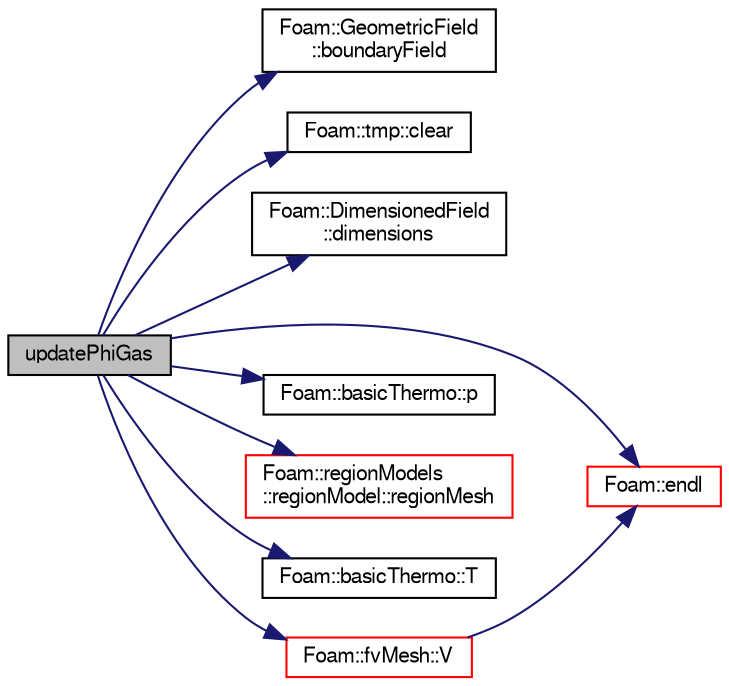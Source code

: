 digraph "updatePhiGas"
{
  bgcolor="transparent";
  edge [fontname="FreeSans",fontsize="10",labelfontname="FreeSans",labelfontsize="10"];
  node [fontname="FreeSans",fontsize="10",shape=record];
  rankdir="LR";
  Node445 [label="updatePhiGas",height=0.2,width=0.4,color="black", fillcolor="grey75", style="filled", fontcolor="black"];
  Node445 -> Node446 [color="midnightblue",fontsize="10",style="solid",fontname="FreeSans"];
  Node446 [label="Foam::GeometricField\l::boundaryField",height=0.2,width=0.4,color="black",URL="$a22434.html#a3c6c1a789b48ea0c5e8bff64f9c14f2d",tooltip="Return reference to GeometricBoundaryField. "];
  Node445 -> Node447 [color="midnightblue",fontsize="10",style="solid",fontname="FreeSans"];
  Node447 [label="Foam::tmp::clear",height=0.2,width=0.4,color="black",URL="$a25962.html#adf1d9633e64d0de6a36e0af17ccd8163",tooltip="If object pointer points to valid object: "];
  Node445 -> Node448 [color="midnightblue",fontsize="10",style="solid",fontname="FreeSans"];
  Node448 [label="Foam::DimensionedField\l::dimensions",height=0.2,width=0.4,color="black",URL="$a26390.html#a66989c1e0666e0d0c93a2056ce75599e",tooltip="Return dimensions. "];
  Node445 -> Node449 [color="midnightblue",fontsize="10",style="solid",fontname="FreeSans"];
  Node449 [label="Foam::endl",height=0.2,width=0.4,color="red",URL="$a21124.html#a2db8fe02a0d3909e9351bb4275b23ce4",tooltip="Add newline and flush stream. "];
  Node445 -> Node451 [color="midnightblue",fontsize="10",style="solid",fontname="FreeSans"];
  Node451 [label="Foam::basicThermo::p",height=0.2,width=0.4,color="black",URL="$a29734.html#a559539638a23431ca4b538c03b46e746",tooltip="Pressure [Pa]. "];
  Node445 -> Node452 [color="midnightblue",fontsize="10",style="solid",fontname="FreeSans"];
  Node452 [label="Foam::regionModels\l::regionModel::regionMesh",height=0.2,width=0.4,color="red",URL="$a28998.html#a89a37969c20983ee143c612486ce5313",tooltip="Return the region mesh database. "];
  Node445 -> Node506 [color="midnightblue",fontsize="10",style="solid",fontname="FreeSans"];
  Node506 [label="Foam::basicThermo::T",height=0.2,width=0.4,color="black",URL="$a29734.html#a36910f175f1b9478cb168b63da0a9904",tooltip="Temperature [K]. "];
  Node445 -> Node507 [color="midnightblue",fontsize="10",style="solid",fontname="FreeSans"];
  Node507 [label="Foam::fvMesh::V",height=0.2,width=0.4,color="red",URL="$a22766.html#a154893d1a508aff074b16eaeaa396aea",tooltip="Return cell volumes. "];
  Node507 -> Node449 [color="midnightblue",fontsize="10",style="solid",fontname="FreeSans"];
}

